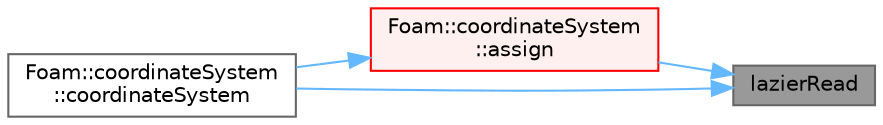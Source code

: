 digraph "lazierRead"
{
 // LATEX_PDF_SIZE
  bgcolor="transparent";
  edge [fontname=Helvetica,fontsize=10,labelfontname=Helvetica,labelfontsize=10];
  node [fontname=Helvetica,fontsize=10,shape=box,height=0.2,width=0.4];
  rankdir="RL";
  Node1 [id="Node000001",label="lazierRead",height=0.2,width=0.4,color="gray40", fillcolor="grey60", style="filled", fontcolor="black",tooltip=" "];
  Node1 -> Node2 [id="edge1_Node000001_Node000002",dir="back",color="steelblue1",style="solid",tooltip=" "];
  Node2 [id="Node000002",label="Foam::coordinateSystem\l::assign",height=0.2,width=0.4,color="red", fillcolor="#FFF0F0", style="filled",URL="$classFoam_1_1coordinateSystem.html#ac5bc9f358ebb904568fe56abaf7ff92f",tooltip=" "];
  Node2 -> Node3 [id="edge2_Node000002_Node000003",dir="back",color="steelblue1",style="solid",tooltip=" "];
  Node3 [id="Node000003",label="Foam::coordinateSystem\l::coordinateSystem",height=0.2,width=0.4,color="grey40", fillcolor="white", style="filled",URL="$classFoam_1_1coordinateSystem.html#a07d743c96a5ad834ff8ec89bc67b1498",tooltip=" "];
  Node1 -> Node3 [id="edge3_Node000001_Node000003",dir="back",color="steelblue1",style="solid",tooltip=" "];
}
